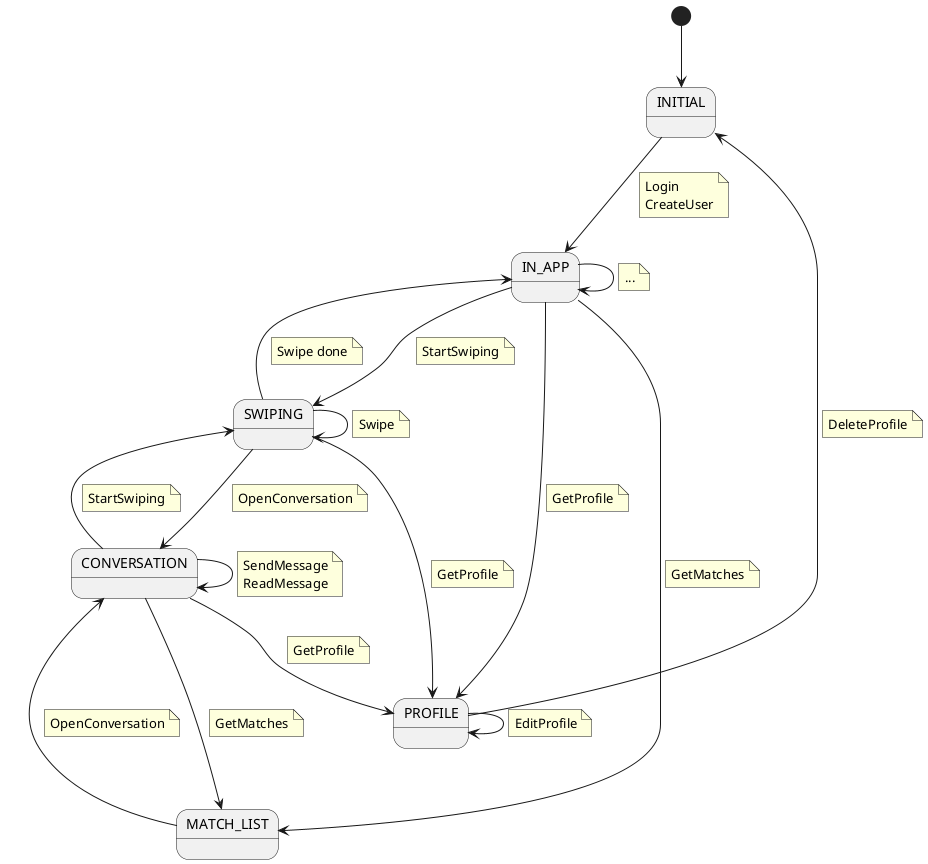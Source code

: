 @startuml

state INITIAL
state SWIPING
state CONVERSATION
state PROFILE
state MATCH_LIST

[*] --> INITIAL
INITIAL --> IN_APP
note on link
Login
CreateUser
end note
IN_APP --> SWIPING
note on link
StartSwiping
endnote
SWIPING --> SWIPING
note on link
Swipe
endnote
IN_APP --> IN_APP
note on link
...
end note
IN_APP --> MATCH_LIST
note on link
GetMatches
endnote
MATCH_LIST --> CONVERSATION
note on link
OpenConversation
endnote
CONVERSATION ---> MATCH_LIST
note on link
GetMatches
endnote
CONVERSATION --> CONVERSATION
note on link
SendMessage
ReadMessage
end note
IN_APP --> PROFILE
note on link
GetProfile
end note
PROFILE --> PROFILE
note on link
EditProfile
end note
PROFILE --> INITIAL
note on link
DeleteProfile
end note

CONVERSATION --> PROFILE
note on link
GetProfile
end note
SWIPING --> PROFILE
note on link
GetProfile
end note
SWIPING --> CONVERSATION
note on link
OpenConversation
end note
CONVERSATION --> SWIPING
note on link
StartSwiping
end note

SWIPING --> IN_APP
note on link
Swipe done
end note




@enduml